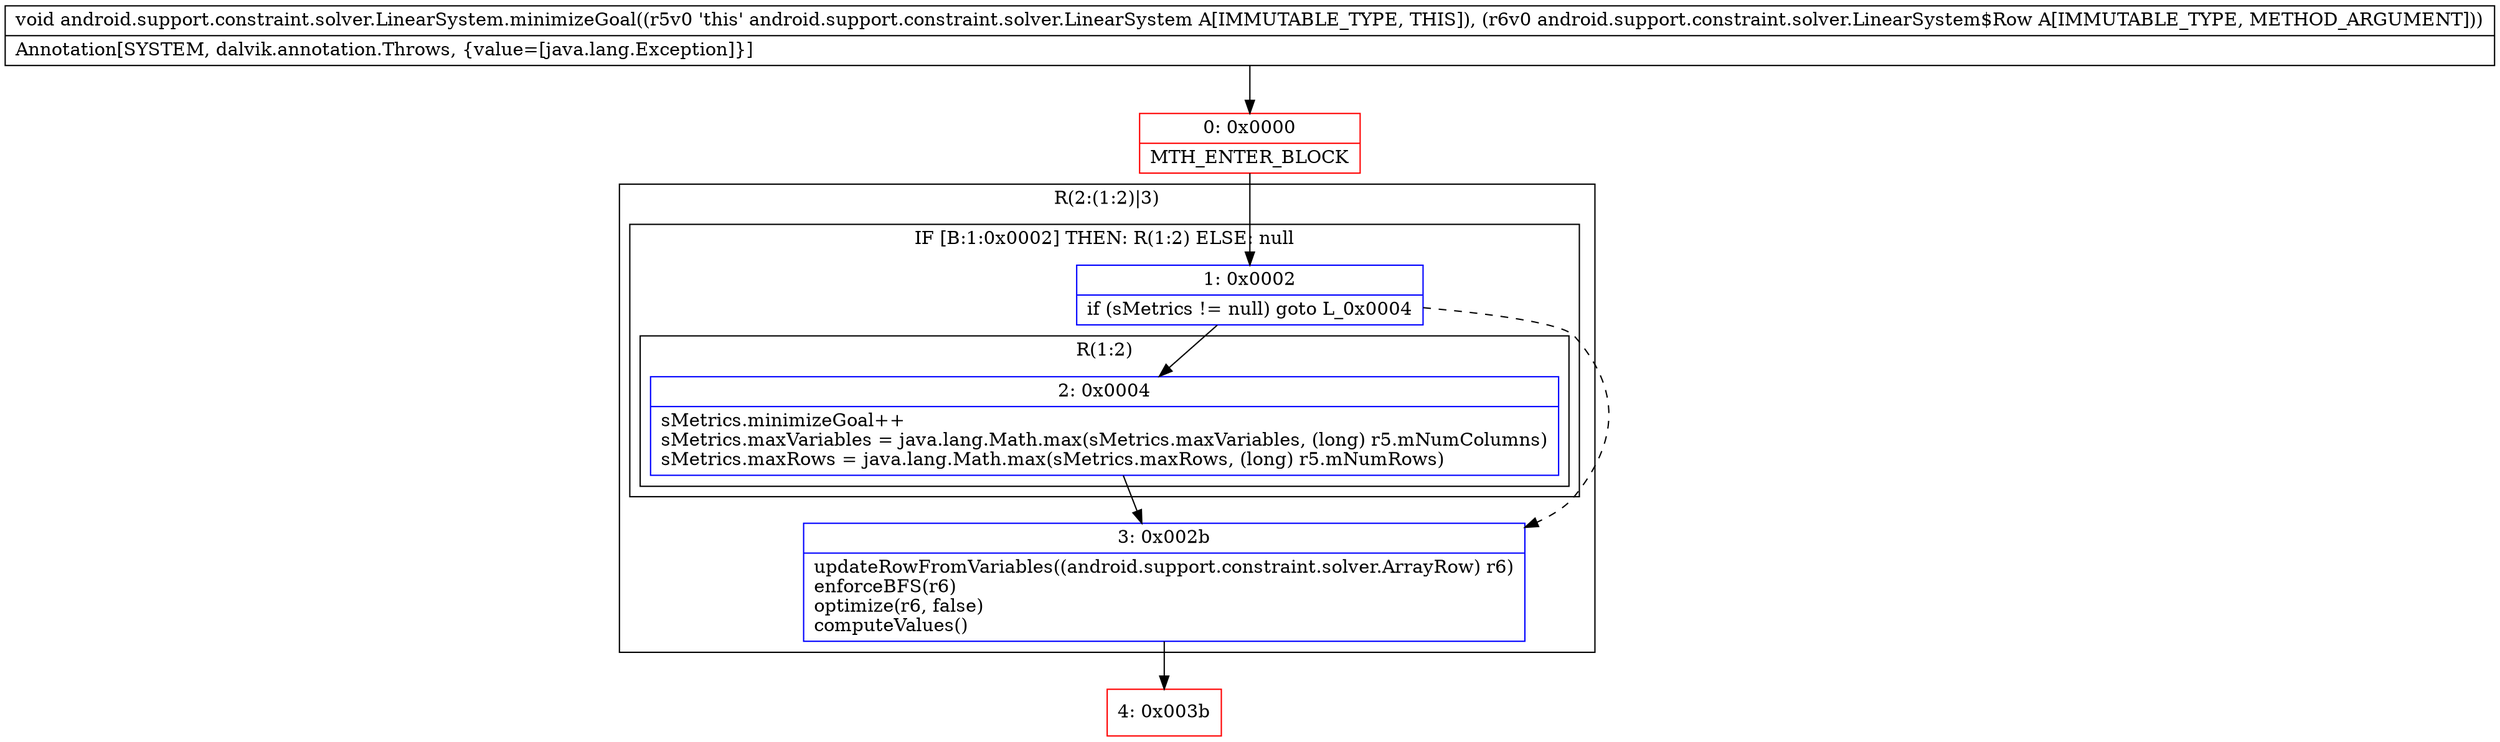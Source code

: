 digraph "CFG forandroid.support.constraint.solver.LinearSystem.minimizeGoal(Landroid\/support\/constraint\/solver\/LinearSystem$Row;)V" {
subgraph cluster_Region_831056446 {
label = "R(2:(1:2)|3)";
node [shape=record,color=blue];
subgraph cluster_IfRegion_908468515 {
label = "IF [B:1:0x0002] THEN: R(1:2) ELSE: null";
node [shape=record,color=blue];
Node_1 [shape=record,label="{1\:\ 0x0002|if (sMetrics != null) goto L_0x0004\l}"];
subgraph cluster_Region_426196015 {
label = "R(1:2)";
node [shape=record,color=blue];
Node_2 [shape=record,label="{2\:\ 0x0004|sMetrics.minimizeGoal++\lsMetrics.maxVariables = java.lang.Math.max(sMetrics.maxVariables, (long) r5.mNumColumns)\lsMetrics.maxRows = java.lang.Math.max(sMetrics.maxRows, (long) r5.mNumRows)\l}"];
}
}
Node_3 [shape=record,label="{3\:\ 0x002b|updateRowFromVariables((android.support.constraint.solver.ArrayRow) r6)\lenforceBFS(r6)\loptimize(r6, false)\lcomputeValues()\l}"];
}
Node_0 [shape=record,color=red,label="{0\:\ 0x0000|MTH_ENTER_BLOCK\l}"];
Node_4 [shape=record,color=red,label="{4\:\ 0x003b}"];
MethodNode[shape=record,label="{void android.support.constraint.solver.LinearSystem.minimizeGoal((r5v0 'this' android.support.constraint.solver.LinearSystem A[IMMUTABLE_TYPE, THIS]), (r6v0 android.support.constraint.solver.LinearSystem$Row A[IMMUTABLE_TYPE, METHOD_ARGUMENT]))  | Annotation[SYSTEM, dalvik.annotation.Throws, \{value=[java.lang.Exception]\}]\l}"];
MethodNode -> Node_0;
Node_1 -> Node_2;
Node_1 -> Node_3[style=dashed];
Node_2 -> Node_3;
Node_3 -> Node_4;
Node_0 -> Node_1;
}


